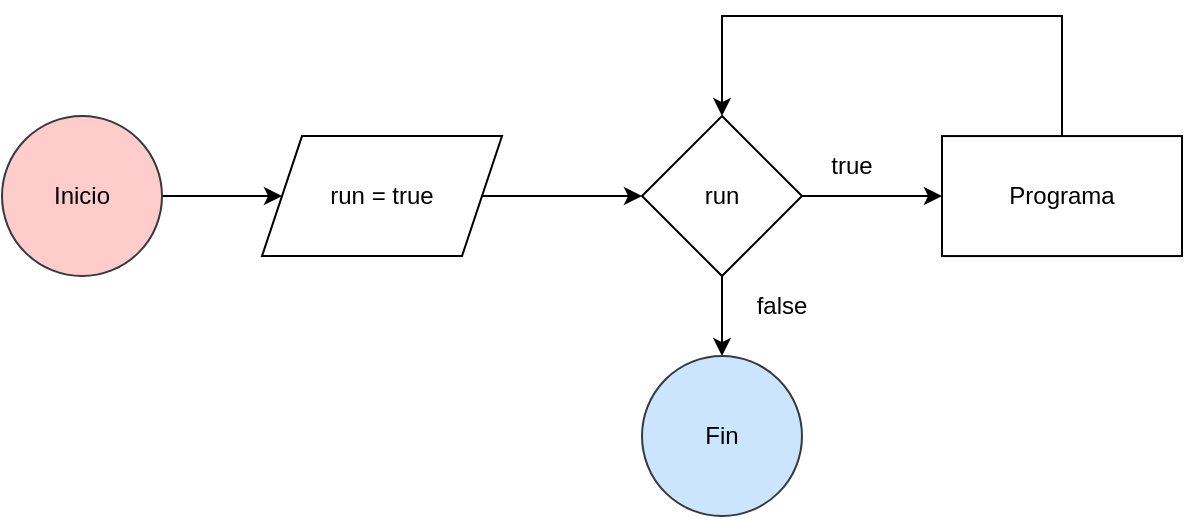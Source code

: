 <mxfile version="15.9.4" type="device" pages="3"><diagram id="FHisaZyOEPymMGcfDQJH" name="Inicio"><mxGraphModel dx="1414" dy="794" grid="1" gridSize="10" guides="1" tooltips="1" connect="1" arrows="1" fold="1" page="1" pageScale="1" pageWidth="850" pageHeight="1100" math="0" shadow="0"><root><mxCell id="0"/><mxCell id="1" parent="0"/><mxCell id="Dujm8sKLHPnAlOd5DmSc-4" style="edgeStyle=orthogonalEdgeStyle;orthogonalLoop=1;jettySize=auto;html=1;rounded=0;" parent="1" source="Dujm8sKLHPnAlOd5DmSc-1" target="Dujm8sKLHPnAlOd5DmSc-3" edge="1"><mxGeometry relative="1" as="geometry"/></mxCell><mxCell id="Dujm8sKLHPnAlOd5DmSc-1" value="Inicio" style="ellipse;whiteSpace=wrap;html=1;aspect=fixed;fillColor=#ffcccc;strokeColor=#36393d;rounded=0;" parent="1" vertex="1"><mxGeometry x="110" y="280.03" width="80" height="80" as="geometry"/></mxCell><mxCell id="Dujm8sKLHPnAlOd5DmSc-6" value="" style="edgeStyle=orthogonalEdgeStyle;orthogonalLoop=1;jettySize=auto;html=1;rounded=0;" parent="1" source="Dujm8sKLHPnAlOd5DmSc-3" target="Dujm8sKLHPnAlOd5DmSc-5" edge="1"><mxGeometry relative="1" as="geometry"/></mxCell><mxCell id="Dujm8sKLHPnAlOd5DmSc-3" value="run = true" style="shape=parallelogram;perimeter=parallelogramPerimeter;whiteSpace=wrap;html=1;fixedSize=1;rounded=0;" parent="1" vertex="1"><mxGeometry x="240" y="290.03" width="120" height="60" as="geometry"/></mxCell><mxCell id="Dujm8sKLHPnAlOd5DmSc-10" style="edgeStyle=orthogonalEdgeStyle;orthogonalLoop=1;jettySize=auto;html=1;entryX=0;entryY=0.5;entryDx=0;entryDy=0;rounded=0;" parent="1" source="Dujm8sKLHPnAlOd5DmSc-5" target="Dujm8sKLHPnAlOd5DmSc-8" edge="1"><mxGeometry relative="1" as="geometry"/></mxCell><mxCell id="Dujm8sKLHPnAlOd5DmSc-19" style="edgeStyle=orthogonalEdgeStyle;orthogonalLoop=1;jettySize=auto;html=1;entryX=0.5;entryY=0;entryDx=0;entryDy=0;rounded=0;" parent="1" source="Dujm8sKLHPnAlOd5DmSc-5" target="Dujm8sKLHPnAlOd5DmSc-14" edge="1"><mxGeometry relative="1" as="geometry"/></mxCell><mxCell id="Dujm8sKLHPnAlOd5DmSc-5" value="run" style="rhombus;whiteSpace=wrap;html=1;rounded=0;" parent="1" vertex="1"><mxGeometry x="430" y="280.03" width="80" height="80" as="geometry"/></mxCell><mxCell id="Dujm8sKLHPnAlOd5DmSc-15" style="edgeStyle=orthogonalEdgeStyle;orthogonalLoop=1;jettySize=auto;html=1;rounded=0;" parent="1" source="Dujm8sKLHPnAlOd5DmSc-8" target="Dujm8sKLHPnAlOd5DmSc-5" edge="1"><mxGeometry relative="1" as="geometry"><Array as="points"><mxPoint x="640" y="230.03"/><mxPoint x="470" y="230.03"/></Array></mxGeometry></mxCell><mxCell id="Dujm8sKLHPnAlOd5DmSc-8" value="Programa" style="whiteSpace=wrap;html=1;rounded=0;" parent="1" vertex="1"><mxGeometry x="580" y="290.03" width="120" height="60" as="geometry"/></mxCell><mxCell id="Dujm8sKLHPnAlOd5DmSc-12" value="true" style="text;html=1;strokeColor=none;fillColor=none;align=center;verticalAlign=middle;whiteSpace=wrap;rounded=0;" parent="1" vertex="1"><mxGeometry x="505" y="290.03" width="60" height="30" as="geometry"/></mxCell><mxCell id="Dujm8sKLHPnAlOd5DmSc-13" value="false" style="text;html=1;strokeColor=none;fillColor=none;align=center;verticalAlign=middle;whiteSpace=wrap;rounded=0;" parent="1" vertex="1"><mxGeometry x="470" y="360.03" width="60" height="30" as="geometry"/></mxCell><mxCell id="Dujm8sKLHPnAlOd5DmSc-14" value="Fin" style="ellipse;whiteSpace=wrap;html=1;aspect=fixed;fillColor=#cce5ff;strokeColor=#36393d;rounded=0;" parent="1" vertex="1"><mxGeometry x="430" y="400.03" width="80" height="80" as="geometry"/></mxCell></root></mxGraphModel></diagram><diagram id="_L1LEhnJEBJB_-dtH8Pa" name="Switch"><mxGraphModel dx="2514" dy="934" grid="0" gridSize="10" guides="1" tooltips="1" connect="1" arrows="1" fold="1" page="1" pageScale="1" pageWidth="850" pageHeight="1100" math="0" shadow="0"><root><mxCell id="jqFWnpU-F2gKuL4ym5OK-0"/><mxCell id="jqFWnpU-F2gKuL4ym5OK-1" parent="jqFWnpU-F2gKuL4ym5OK-0"/><mxCell id="FVJBpfSf84UJd7RSQ0yG-0" style="edgeStyle=orthogonalEdgeStyle;orthogonalLoop=1;jettySize=auto;html=1;rounded=0;" parent="jqFWnpU-F2gKuL4ym5OK-1" target="FVJBpfSf84UJd7RSQ0yG-3" edge="1"><mxGeometry relative="1" as="geometry"><mxPoint x="120" y="330" as="sourcePoint"/></mxGeometry></mxCell><mxCell id="FVJBpfSf84UJd7RSQ0yG-2" value="" style="edgeStyle=orthogonalEdgeStyle;orthogonalLoop=1;jettySize=auto;html=1;rounded=0;" parent="jqFWnpU-F2gKuL4ym5OK-1" source="FVJBpfSf84UJd7RSQ0yG-3" target="FVJBpfSf84UJd7RSQ0yG-6" edge="1"><mxGeometry relative="1" as="geometry"/></mxCell><mxCell id="FVJBpfSf84UJd7RSQ0yG-3" value="opcion" style="shape=parallelogram;perimeter=parallelogramPerimeter;whiteSpace=wrap;html=1;fixedSize=1;rounded=0;" parent="jqFWnpU-F2gKuL4ym5OK-1" vertex="1"><mxGeometry x="190" y="300" width="120" height="60" as="geometry"/></mxCell><mxCell id="FVJBpfSf84UJd7RSQ0yG-4" style="edgeStyle=orthogonalEdgeStyle;orthogonalLoop=1;jettySize=auto;html=1;entryX=0;entryY=0.5;entryDx=0;entryDy=0;rounded=0;" parent="jqFWnpU-F2gKuL4ym5OK-1" source="FVJBpfSf84UJd7RSQ0yG-6" target="FVJBpfSf84UJd7RSQ0yG-8" edge="1"><mxGeometry relative="1" as="geometry"/></mxCell><mxCell id="b7fw6xmFXXUsOsL1d-Co-1" style="edgeStyle=orthogonalEdgeStyle;orthogonalLoop=1;jettySize=auto;html=1;entryX=0.5;entryY=0;entryDx=0;entryDy=0;rounded=0;" parent="jqFWnpU-F2gKuL4ym5OK-1" source="FVJBpfSf84UJd7RSQ0yG-6" target="b7fw6xmFXXUsOsL1d-Co-0" edge="1"><mxGeometry relative="1" as="geometry"/></mxCell><mxCell id="b7fw6xmFXXUsOsL1d-Co-13" style="edgeStyle=orthogonalEdgeStyle;orthogonalLoop=1;jettySize=auto;html=1;rounded=0;entryX=0.5;entryY=0;entryDx=0;entryDy=0;" parent="jqFWnpU-F2gKuL4ym5OK-1" source="FVJBpfSf84UJd7RSQ0yG-6" target="b7fw6xmFXXUsOsL1d-Co-24" edge="1"><mxGeometry relative="1" as="geometry"><mxPoint x="80" y="290" as="targetPoint"/><Array as="points"><mxPoint x="400" y="260"/><mxPoint x="80" y="260"/></Array></mxGeometry></mxCell><mxCell id="FVJBpfSf84UJd7RSQ0yG-6" value="opcion = 'A'" style="rhombus;whiteSpace=wrap;html=1;rounded=0;" parent="jqFWnpU-F2gKuL4ym5OK-1" vertex="1"><mxGeometry x="360" y="290" width="80" height="80" as="geometry"/></mxCell><mxCell id="b7fw6xmFXXUsOsL1d-Co-21" style="edgeStyle=orthogonalEdgeStyle;rounded=0;orthogonalLoop=1;jettySize=auto;html=1;" parent="jqFWnpU-F2gKuL4ym5OK-1" source="FVJBpfSf84UJd7RSQ0yG-8" target="b7fw6xmFXXUsOsL1d-Co-20" edge="1"><mxGeometry relative="1" as="geometry"/></mxCell><mxCell id="FVJBpfSf84UJd7RSQ0yG-8" value="Programa A" style="whiteSpace=wrap;html=1;rounded=0;" parent="jqFWnpU-F2gKuL4ym5OK-1" vertex="1"><mxGeometry x="510" y="300" width="120" height="60" as="geometry"/></mxCell><mxCell id="FVJBpfSf84UJd7RSQ0yG-9" value="true" style="text;html=1;strokeColor=none;fillColor=none;align=center;verticalAlign=middle;whiteSpace=wrap;rounded=0;" parent="jqFWnpU-F2gKuL4ym5OK-1" vertex="1"><mxGeometry x="440" y="300" width="60" height="30" as="geometry"/></mxCell><mxCell id="b7fw6xmFXXUsOsL1d-Co-3" style="edgeStyle=orthogonalEdgeStyle;orthogonalLoop=1;jettySize=auto;html=1;entryX=0;entryY=0.5;entryDx=0;entryDy=0;rounded=0;" parent="jqFWnpU-F2gKuL4ym5OK-1" source="b7fw6xmFXXUsOsL1d-Co-0" target="b7fw6xmFXXUsOsL1d-Co-2" edge="1"><mxGeometry relative="1" as="geometry"/></mxCell><mxCell id="b7fw6xmFXXUsOsL1d-Co-5" style="edgeStyle=orthogonalEdgeStyle;orthogonalLoop=1;jettySize=auto;html=1;rounded=0;" parent="jqFWnpU-F2gKuL4ym5OK-1" source="b7fw6xmFXXUsOsL1d-Co-0" target="b7fw6xmFXXUsOsL1d-Co-4" edge="1"><mxGeometry relative="1" as="geometry"><mxPoint x="400" y="520" as="targetPoint"/></mxGeometry></mxCell><mxCell id="b7fw6xmFXXUsOsL1d-Co-12" style="edgeStyle=orthogonalEdgeStyle;orthogonalLoop=1;jettySize=auto;html=1;rounded=0;" parent="jqFWnpU-F2gKuL4ym5OK-1" source="b7fw6xmFXXUsOsL1d-Co-0" edge="1"><mxGeometry relative="1" as="geometry"><mxPoint x="80" y="360" as="targetPoint"/></mxGeometry></mxCell><mxCell id="b7fw6xmFXXUsOsL1d-Co-0" value="opcion = 'A'" style="rhombus;whiteSpace=wrap;html=1;rounded=0;" parent="jqFWnpU-F2gKuL4ym5OK-1" vertex="1"><mxGeometry x="360" y="410" width="80" height="80" as="geometry"/></mxCell><mxCell id="b7fw6xmFXXUsOsL1d-Co-22" style="edgeStyle=orthogonalEdgeStyle;rounded=0;orthogonalLoop=1;jettySize=auto;html=1;entryX=0;entryY=0.5;entryDx=0;entryDy=0;" parent="jqFWnpU-F2gKuL4ym5OK-1" source="b7fw6xmFXXUsOsL1d-Co-2" target="b7fw6xmFXXUsOsL1d-Co-20" edge="1"><mxGeometry relative="1" as="geometry"/></mxCell><mxCell id="b7fw6xmFXXUsOsL1d-Co-2" value="Programa B" style="whiteSpace=wrap;html=1;rounded=0;" parent="jqFWnpU-F2gKuL4ym5OK-1" vertex="1"><mxGeometry x="510" y="420" width="120" height="60" as="geometry"/></mxCell><mxCell id="b7fw6xmFXXUsOsL1d-Co-8" style="edgeStyle=orthogonalEdgeStyle;orthogonalLoop=1;jettySize=auto;html=1;entryX=0;entryY=0.5;entryDx=0;entryDy=0;rounded=0;" parent="jqFWnpU-F2gKuL4ym5OK-1" source="b7fw6xmFXXUsOsL1d-Co-4" target="b7fw6xmFXXUsOsL1d-Co-7" edge="1"><mxGeometry relative="1" as="geometry"/></mxCell><mxCell id="b7fw6xmFXXUsOsL1d-Co-11" style="edgeStyle=orthogonalEdgeStyle;orthogonalLoop=1;jettySize=auto;html=1;rounded=0;" parent="jqFWnpU-F2gKuL4ym5OK-1" source="b7fw6xmFXXUsOsL1d-Co-4" target="b7fw6xmFXXUsOsL1d-Co-24" edge="1"><mxGeometry relative="1" as="geometry"><mxPoint x="80" y="380" as="targetPoint"/></mxGeometry></mxCell><mxCell id="b7fw6xmFXXUsOsL1d-Co-4" value="opcion = 'B'" style="rhombus;whiteSpace=wrap;html=1;rounded=0;" parent="jqFWnpU-F2gKuL4ym5OK-1" vertex="1"><mxGeometry x="360" y="530" width="80" height="80" as="geometry"/></mxCell><mxCell id="b7fw6xmFXXUsOsL1d-Co-6" value="true" style="text;html=1;strokeColor=none;fillColor=none;align=center;verticalAlign=middle;whiteSpace=wrap;rounded=0;" parent="jqFWnpU-F2gKuL4ym5OK-1" vertex="1"><mxGeometry x="440" y="420" width="60" height="30" as="geometry"/></mxCell><mxCell id="b7fw6xmFXXUsOsL1d-Co-23" style="edgeStyle=orthogonalEdgeStyle;rounded=0;orthogonalLoop=1;jettySize=auto;html=1;" parent="jqFWnpU-F2gKuL4ym5OK-1" source="b7fw6xmFXXUsOsL1d-Co-7" target="b7fw6xmFXXUsOsL1d-Co-20" edge="1"><mxGeometry relative="1" as="geometry"/></mxCell><mxCell id="b7fw6xmFXXUsOsL1d-Co-7" value="Programa B" style="whiteSpace=wrap;html=1;rounded=0;" parent="jqFWnpU-F2gKuL4ym5OK-1" vertex="1"><mxGeometry x="510" y="540" width="120" height="60" as="geometry"/></mxCell><mxCell id="b7fw6xmFXXUsOsL1d-Co-9" value="true" style="text;html=1;strokeColor=none;fillColor=none;align=center;verticalAlign=middle;whiteSpace=wrap;rounded=0;" parent="jqFWnpU-F2gKuL4ym5OK-1" vertex="1"><mxGeometry x="440" y="540" width="60" height="30" as="geometry"/></mxCell><mxCell id="b7fw6xmFXXUsOsL1d-Co-14" value="false" style="text;html=1;strokeColor=none;fillColor=none;align=center;verticalAlign=middle;whiteSpace=wrap;rounded=0;" parent="jqFWnpU-F2gKuL4ym5OK-1" vertex="1"><mxGeometry x="300" y="240" width="60" height="30" as="geometry"/></mxCell><mxCell id="b7fw6xmFXXUsOsL1d-Co-15" value="false" style="text;html=1;strokeColor=none;fillColor=none;align=center;verticalAlign=middle;whiteSpace=wrap;rounded=0;" parent="jqFWnpU-F2gKuL4ym5OK-1" vertex="1"><mxGeometry x="300" y="430" width="60" height="30" as="geometry"/></mxCell><mxCell id="b7fw6xmFXXUsOsL1d-Co-16" value="false" style="text;html=1;strokeColor=none;fillColor=none;align=center;verticalAlign=middle;whiteSpace=wrap;rounded=0;" parent="jqFWnpU-F2gKuL4ym5OK-1" vertex="1"><mxGeometry x="300" y="550" width="60" height="30" as="geometry"/></mxCell><mxCell id="b7fw6xmFXXUsOsL1d-Co-20" value="Ciclo Principal" style="whiteSpace=wrap;html=1;rounded=0;fillColor=#cce5ff;strokeColor=#36393d;" parent="jqFWnpU-F2gKuL4ym5OK-1" vertex="1"><mxGeometry x="680" y="420" width="120" height="60" as="geometry"/></mxCell><mxCell id="b7fw6xmFXXUsOsL1d-Co-24" value="Ciclo Principal" style="whiteSpace=wrap;html=1;rounded=0;fillColor=#cdeb8b;strokeColor=#36393d;" parent="jqFWnpU-F2gKuL4ym5OK-1" vertex="1"><mxGeometry x="20" y="300" width="120" height="60" as="geometry"/></mxCell><mxCell id="d4hoi4lJjL_6zL6XE1QR-1" style="edgeStyle=orthogonalEdgeStyle;rounded=0;orthogonalLoop=1;jettySize=auto;html=1;" parent="jqFWnpU-F2gKuL4ym5OK-1" source="d4hoi4lJjL_6zL6XE1QR-0" target="b7fw6xmFXXUsOsL1d-Co-24" edge="1"><mxGeometry relative="1" as="geometry"/></mxCell><mxCell id="d4hoi4lJjL_6zL6XE1QR-0" value="Inicio" style="ellipse;whiteSpace=wrap;html=1;aspect=fixed;fillColor=#ffcccc;strokeColor=#36393d;rounded=0;" parent="jqFWnpU-F2gKuL4ym5OK-1" vertex="1"><mxGeometry x="-120" y="290" width="80" height="80" as="geometry"/></mxCell></root></mxGraphModel></diagram><diagram id="zQHvVds9nJzgASccCQ2f" name="Triangulo"><mxGraphModel dx="1414" dy="794" grid="0" gridSize="10" guides="1" tooltips="1" connect="1" arrows="1" fold="1" page="1" pageScale="1" pageWidth="850" pageHeight="1100" math="0" shadow="0"><root><mxCell id="QpULiWEnkoBj7RyNf_7o-0"/><mxCell id="QpULiWEnkoBj7RyNf_7o-1" parent="QpULiWEnkoBj7RyNf_7o-0"/><mxCell id="N080mgql86cyPAe0cCpn-2" style="edgeStyle=orthogonalEdgeStyle;rounded=0;orthogonalLoop=1;jettySize=auto;html=1;entryX=0;entryY=0.5;entryDx=0;entryDy=0;" parent="QpULiWEnkoBj7RyNf_7o-1" source="N080mgql86cyPAe0cCpn-0" target="N080mgql86cyPAe0cCpn-1" edge="1"><mxGeometry relative="1" as="geometry"/></mxCell><mxCell id="N080mgql86cyPAe0cCpn-0" value="Inicio" style="ellipse;whiteSpace=wrap;html=1;aspect=fixed;fillColor=#ffcccc;strokeColor=#36393d;rounded=0;" parent="QpULiWEnkoBj7RyNf_7o-1" vertex="1"><mxGeometry x="240" y="130.0" width="80" height="80" as="geometry"/></mxCell><mxCell id="N080mgql86cyPAe0cCpn-4" value="" style="edgeStyle=orthogonalEdgeStyle;rounded=0;orthogonalLoop=1;jettySize=auto;html=1;" parent="QpULiWEnkoBj7RyNf_7o-1" source="N080mgql86cyPAe0cCpn-1" target="N080mgql86cyPAe0cCpn-3" edge="1"><mxGeometry relative="1" as="geometry"/></mxCell><mxCell id="N080mgql86cyPAe0cCpn-1" value="a, b, c" style="shape=parallelogram;perimeter=parallelogramPerimeter;whiteSpace=wrap;html=1;fixedSize=1;" parent="QpULiWEnkoBj7RyNf_7o-1" vertex="1"><mxGeometry x="380" y="140" width="120" height="60" as="geometry"/></mxCell><mxCell id="N080mgql86cyPAe0cCpn-10" value="" style="edgeStyle=orthogonalEdgeStyle;rounded=0;orthogonalLoop=1;jettySize=auto;html=1;entryX=0;entryY=0.5;entryDx=0;entryDy=0;" parent="QpULiWEnkoBj7RyNf_7o-1" source="N080mgql86cyPAe0cCpn-3" target="N080mgql86cyPAe0cCpn-11" edge="1"><mxGeometry relative="1" as="geometry"><mxPoint x="540" y="290" as="targetPoint"/></mxGeometry></mxCell><mxCell id="N080mgql86cyPAe0cCpn-12" style="edgeStyle=orthogonalEdgeStyle;rounded=0;orthogonalLoop=1;jettySize=auto;html=1;entryX=1.006;entryY=0.395;entryDx=0;entryDy=0;entryPerimeter=0;" parent="QpULiWEnkoBj7RyNf_7o-1" source="N080mgql86cyPAe0cCpn-3" target="N080mgql86cyPAe0cCpn-5" edge="1"><mxGeometry relative="1" as="geometry"/></mxCell><mxCell id="N080mgql86cyPAe0cCpn-3" value="a,b,c &amp;lt; 0" style="rhombus;whiteSpace=wrap;html=1;" parent="QpULiWEnkoBj7RyNf_7o-1" vertex="1"><mxGeometry x="400" y="250.0" width="80" height="80" as="geometry"/></mxCell><mxCell id="N080mgql86cyPAe0cCpn-7" style="edgeStyle=orthogonalEdgeStyle;rounded=0;orthogonalLoop=1;jettySize=auto;html=1;" parent="QpULiWEnkoBj7RyNf_7o-1" source="N080mgql86cyPAe0cCpn-5" target="N080mgql86cyPAe0cCpn-0" edge="1"><mxGeometry relative="1" as="geometry"/></mxCell><mxCell id="N080mgql86cyPAe0cCpn-5" value="&quot;¡Solo se aceptan valores positivos!&quot;" style="shape=document;whiteSpace=wrap;html=1;boundedLbl=1;" parent="QpULiWEnkoBj7RyNf_7o-1" vertex="1"><mxGeometry x="220" y="259" width="120" height="80" as="geometry"/></mxCell><mxCell id="N080mgql86cyPAe0cCpn-8" value="true" style="text;html=1;align=center;verticalAlign=middle;resizable=0;points=[];autosize=1;strokeColor=none;fillColor=none;" parent="QpULiWEnkoBj7RyNf_7o-1" vertex="1"><mxGeometry x="370" y="270" width="40" height="20" as="geometry"/></mxCell><mxCell id="N080mgql86cyPAe0cCpn-20" style="edgeStyle=orthogonalEdgeStyle;rounded=0;orthogonalLoop=1;jettySize=auto;html=1;entryX=0;entryY=0.375;entryDx=0;entryDy=0;entryPerimeter=0;" parent="QpULiWEnkoBj7RyNf_7o-1" source="N080mgql86cyPAe0cCpn-11" target="N080mgql86cyPAe0cCpn-14" edge="1"><mxGeometry relative="1" as="geometry"/></mxCell><mxCell id="9ruwenPBhOE6Ocf7toLF-2" style="edgeStyle=orthogonalEdgeStyle;rounded=0;orthogonalLoop=1;jettySize=auto;html=1;entryX=0.5;entryY=0;entryDx=0;entryDy=0;" parent="QpULiWEnkoBj7RyNf_7o-1" source="N080mgql86cyPAe0cCpn-11" target="9ruwenPBhOE6Ocf7toLF-0" edge="1"><mxGeometry relative="1" as="geometry"/></mxCell><mxCell id="N080mgql86cyPAe0cCpn-11" value="(a + b) &amp;gt; c" style="rhombus;whiteSpace=wrap;html=1;" parent="QpULiWEnkoBj7RyNf_7o-1" vertex="1"><mxGeometry x="540" y="250" width="80" height="80" as="geometry"/></mxCell><mxCell id="N080mgql86cyPAe0cCpn-13" value="false" style="text;html=1;align=center;verticalAlign=middle;resizable=0;points=[];autosize=1;strokeColor=none;fillColor=none;" parent="QpULiWEnkoBj7RyNf_7o-1" vertex="1"><mxGeometry x="480" y="270" width="40" height="20" as="geometry"/></mxCell><mxCell id="N080mgql86cyPAe0cCpn-21" style="edgeStyle=orthogonalEdgeStyle;rounded=0;orthogonalLoop=1;jettySize=auto;html=1;" parent="QpULiWEnkoBj7RyNf_7o-1" source="N080mgql86cyPAe0cCpn-14" target="N080mgql86cyPAe0cCpn-0" edge="1"><mxGeometry relative="1" as="geometry"><Array as="points"><mxPoint x="740" y="90"/><mxPoint x="280" y="90"/></Array></mxGeometry></mxCell><mxCell id="N080mgql86cyPAe0cCpn-14" value="&quot;¡Los valores ingresados no crean un triangulo!&quot;" style="shape=document;whiteSpace=wrap;html=1;boundedLbl=1;" parent="QpULiWEnkoBj7RyNf_7o-1" vertex="1"><mxGeometry x="680" y="260" width="120" height="80" as="geometry"/></mxCell><mxCell id="N080mgql86cyPAe0cCpn-18" value="false" style="text;html=1;align=center;verticalAlign=middle;resizable=0;points=[];autosize=1;strokeColor=none;fillColor=none;" parent="QpULiWEnkoBj7RyNf_7o-1" vertex="1"><mxGeometry x="630" y="270" width="40" height="20" as="geometry"/></mxCell><mxCell id="9ruwenPBhOE6Ocf7toLF-7" style="edgeStyle=orthogonalEdgeStyle;rounded=0;orthogonalLoop=1;jettySize=auto;html=1;" parent="QpULiWEnkoBj7RyNf_7o-1" source="9ruwenPBhOE6Ocf7toLF-0" target="9ruwenPBhOE6Ocf7toLF-3" edge="1"><mxGeometry relative="1" as="geometry"/></mxCell><mxCell id="9ruwenPBhOE6Ocf7toLF-0" value="semi_perimetro = (a + b + c) / 2;" style="rounded=0;whiteSpace=wrap;html=1;" parent="QpULiWEnkoBj7RyNf_7o-1" vertex="1"><mxGeometry x="485" y="360" width="190" height="60" as="geometry"/></mxCell><mxCell id="HIlnm67q3seboAnc3mst-1" value="" style="edgeStyle=orthogonalEdgeStyle;rounded=0;orthogonalLoop=1;jettySize=auto;html=1;" parent="QpULiWEnkoBj7RyNf_7o-1" source="9ruwenPBhOE6Ocf7toLF-3" target="HIlnm67q3seboAnc3mst-0" edge="1"><mxGeometry relative="1" as="geometry"/></mxCell><mxCell id="9ruwenPBhOE6Ocf7toLF-3" value="area = sqrt(semi_perimetro * (semi_perimetro - a) *&lt;br&gt;                             (semi_perimetro - b) * (semi_perimetro - c))&lt;br&gt;" style="rounded=0;whiteSpace=wrap;html=1;" parent="QpULiWEnkoBj7RyNf_7o-1" vertex="1"><mxGeometry x="441.25" y="460" width="277.5" height="60" as="geometry"/></mxCell><mxCell id="HIlnm67q3seboAnc3mst-0" value="Calcular tipo de triangulo" style="whiteSpace=wrap;html=1;rounded=0;fillColor=#cdeb8b;strokeColor=#36393d;" parent="QpULiWEnkoBj7RyNf_7o-1" vertex="1"><mxGeometry x="520" y="570" width="120" height="60" as="geometry"/></mxCell><mxCell id="0Pjk52T7porvCfsq3KJL-3" style="edgeStyle=orthogonalEdgeStyle;rounded=0;orthogonalLoop=1;jettySize=auto;html=1;entryX=0;entryY=0.5;entryDx=0;entryDy=0;" parent="QpULiWEnkoBj7RyNf_7o-1" source="0Pjk52T7porvCfsq3KJL-0" target="0Pjk52T7porvCfsq3KJL-2" edge="1"><mxGeometry relative="1" as="geometry"/></mxCell><mxCell id="0Pjk52T7porvCfsq3KJL-0" value="Calcular Area del Triangulo" style="whiteSpace=wrap;html=1;rounded=0;fillColor=#cdeb8b;strokeColor=#36393d;" parent="QpULiWEnkoBj7RyNf_7o-1" vertex="1"><mxGeometry x="130" y="760" width="120" height="60" as="geometry"/></mxCell><mxCell id="0Pjk52T7porvCfsq3KJL-6" value="" style="edgeStyle=orthogonalEdgeStyle;rounded=0;orthogonalLoop=1;jettySize=auto;html=1;" parent="QpULiWEnkoBj7RyNf_7o-1" source="0Pjk52T7porvCfsq3KJL-2" target="0Pjk52T7porvCfsq3KJL-5" edge="1"><mxGeometry relative="1" as="geometry"/></mxCell><mxCell id="0Pjk52T7porvCfsq3KJL-9" style="edgeStyle=orthogonalEdgeStyle;rounded=0;orthogonalLoop=1;jettySize=auto;html=1;" parent="QpULiWEnkoBj7RyNf_7o-1" source="0Pjk52T7porvCfsq3KJL-2" target="0Pjk52T7porvCfsq3KJL-8" edge="1"><mxGeometry relative="1" as="geometry"/></mxCell><mxCell id="0Pjk52T7porvCfsq3KJL-2" value="" style="rhombus;whiteSpace=wrap;html=1;" parent="QpULiWEnkoBj7RyNf_7o-1" vertex="1"><mxGeometry x="350" y="750" width="80" height="80" as="geometry"/></mxCell><mxCell id="0Pjk52T7porvCfsq3KJL-1" value="&lt;div&gt;a == b &amp;amp;&amp;amp; &lt;br&gt;&lt;/div&gt;&lt;div&gt;a == b &amp;amp;&amp;amp;&lt;/div&gt;&lt;div&gt; b == c&lt;/div&gt;" style="text;whiteSpace=wrap;html=1;" parent="QpULiWEnkoBj7RyNf_7o-1" vertex="1"><mxGeometry x="417.5" y="720" width="58.75" height="60" as="geometry"/></mxCell><mxCell id="0Pjk52T7porvCfsq3KJL-11" style="edgeStyle=orthogonalEdgeStyle;rounded=0;orthogonalLoop=1;jettySize=auto;html=1;" parent="QpULiWEnkoBj7RyNf_7o-1" source="0Pjk52T7porvCfsq3KJL-5" target="0Pjk52T7porvCfsq3KJL-10" edge="1"><mxGeometry relative="1" as="geometry"/></mxCell><mxCell id="0Pjk52T7porvCfsq3KJL-13" style="edgeStyle=orthogonalEdgeStyle;rounded=0;orthogonalLoop=1;jettySize=auto;html=1;entryX=0.5;entryY=0;entryDx=0;entryDy=0;" parent="QpULiWEnkoBj7RyNf_7o-1" source="0Pjk52T7porvCfsq3KJL-5" target="0Pjk52T7porvCfsq3KJL-12" edge="1"><mxGeometry relative="1" as="geometry"/></mxCell><mxCell id="0Pjk52T7porvCfsq3KJL-5" value="" style="rhombus;whiteSpace=wrap;html=1;" parent="QpULiWEnkoBj7RyNf_7o-1" vertex="1"><mxGeometry x="350" y="880" width="80" height="80" as="geometry"/></mxCell><mxCell id="0Pjk52T7porvCfsq3KJL-7" value="&lt;div&gt;a != b &amp;amp;&amp;amp;&lt;/div&gt;&lt;div&gt; a != c &amp;amp;&amp;amp;&lt;/div&gt;&lt;div&gt; b != c&lt;/div&gt;" style="text;whiteSpace=wrap;html=1;" parent="QpULiWEnkoBj7RyNf_7o-1" vertex="1"><mxGeometry x="417.5" y="850" width="60" height="50" as="geometry"/></mxCell><mxCell id="_Amy-fywACjxd7QUnl-_-3" style="edgeStyle=orthogonalEdgeStyle;rounded=0;orthogonalLoop=1;jettySize=auto;html=1;" parent="QpULiWEnkoBj7RyNf_7o-1" source="0Pjk52T7porvCfsq3KJL-8" target="_Amy-fywACjxd7QUnl-_-0" edge="1"><mxGeometry relative="1" as="geometry"/></mxCell><mxCell id="0Pjk52T7porvCfsq3KJL-8" value="&quot;El traingulo es equilatero&quot;" style="shape=document;whiteSpace=wrap;html=1;boundedLbl=1;" parent="QpULiWEnkoBj7RyNf_7o-1" vertex="1"><mxGeometry x="520" y="750" width="120" height="80" as="geometry"/></mxCell><mxCell id="_Amy-fywACjxd7QUnl-_-2" style="edgeStyle=orthogonalEdgeStyle;rounded=0;orthogonalLoop=1;jettySize=auto;html=1;" parent="QpULiWEnkoBj7RyNf_7o-1" source="0Pjk52T7porvCfsq3KJL-10" target="_Amy-fywACjxd7QUnl-_-0" edge="1"><mxGeometry relative="1" as="geometry"/></mxCell><mxCell id="0Pjk52T7porvCfsq3KJL-10" value="&quot;El triangulo es escaleno&quot;" style="shape=document;whiteSpace=wrap;html=1;boundedLbl=1;" parent="QpULiWEnkoBj7RyNf_7o-1" vertex="1"><mxGeometry x="510" y="880" width="120" height="80" as="geometry"/></mxCell><mxCell id="_Amy-fywACjxd7QUnl-_-1" style="edgeStyle=orthogonalEdgeStyle;rounded=0;orthogonalLoop=1;jettySize=auto;html=1;" parent="QpULiWEnkoBj7RyNf_7o-1" source="0Pjk52T7porvCfsq3KJL-12" target="_Amy-fywACjxd7QUnl-_-0" edge="1"><mxGeometry relative="1" as="geometry"/></mxCell><mxCell id="0Pjk52T7porvCfsq3KJL-12" value="&quot;El triangulo es isoseles&quot;" style="shape=document;whiteSpace=wrap;html=1;boundedLbl=1;" parent="QpULiWEnkoBj7RyNf_7o-1" vertex="1"><mxGeometry x="330" y="1000" width="120" height="80" as="geometry"/></mxCell><mxCell id="0Pjk52T7porvCfsq3KJL-15" value="true" style="text;html=1;strokeColor=none;fillColor=none;align=center;verticalAlign=middle;whiteSpace=wrap;rounded=0;" parent="QpULiWEnkoBj7RyNf_7o-1" vertex="1"><mxGeometry x="425" y="910" width="45" height="10" as="geometry"/></mxCell><mxCell id="0Pjk52T7porvCfsq3KJL-16" value="true" style="text;html=1;strokeColor=none;fillColor=none;align=center;verticalAlign=middle;whiteSpace=wrap;rounded=0;" parent="QpULiWEnkoBj7RyNf_7o-1" vertex="1"><mxGeometry x="430" y="780" width="45" height="10" as="geometry"/></mxCell><mxCell id="0Pjk52T7porvCfsq3KJL-17" value="false" style="text;html=1;strokeColor=none;fillColor=none;align=center;verticalAlign=middle;whiteSpace=wrap;rounded=0;" parent="QpULiWEnkoBj7RyNf_7o-1" vertex="1"><mxGeometry x="385" y="960" width="45" height="10" as="geometry"/></mxCell><mxCell id="0Pjk52T7porvCfsq3KJL-18" value="false" style="text;html=1;strokeColor=none;fillColor=none;align=center;verticalAlign=middle;whiteSpace=wrap;rounded=0;" parent="QpULiWEnkoBj7RyNf_7o-1" vertex="1"><mxGeometry x="385" y="830" width="45" height="10" as="geometry"/></mxCell><mxCell id="_Amy-fywACjxd7QUnl-_-0" value="Ciclo Principal" style="whiteSpace=wrap;html=1;rounded=0;fillColor=#cce5ff;strokeColor=#36393d;" parent="QpULiWEnkoBj7RyNf_7o-1" vertex="1"><mxGeometry x="670" y="1010" width="120" height="60" as="geometry"/></mxCell></root></mxGraphModel></diagram></mxfile>